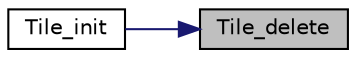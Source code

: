 digraph "Tile_delete"
{
 // LATEX_PDF_SIZE
  edge [fontname="Helvetica",fontsize="10",labelfontname="Helvetica",labelfontsize="10"];
  node [fontname="Helvetica",fontsize="10",shape=record];
  rankdir="RL";
  Node1 [label="Tile_delete",height=0.2,width=0.4,color="black", fillcolor="grey75", style="filled", fontcolor="black",tooltip=" "];
  Node1 -> Node2 [dir="back",color="midnightblue",fontsize="10",style="solid"];
  Node2 [label="Tile_init",height=0.2,width=0.4,color="black", fillcolor="white", style="filled",URL="$_tile_8c.html#a969f77794e1aa1db7d9fdff83649fb0e",tooltip=" "];
}
